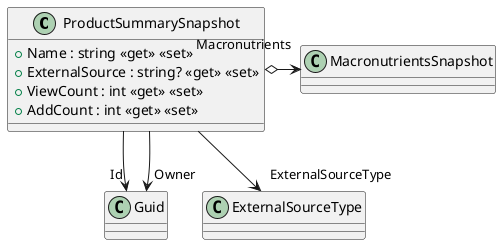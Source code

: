 @startuml
class ProductSummarySnapshot {
    + Name : string <<get>> <<set>>
    + ExternalSource : string? <<get>> <<set>>
    + ViewCount : int <<get>> <<set>>
    + AddCount : int <<get>> <<set>>
}
ProductSummarySnapshot --> "Id" Guid
ProductSummarySnapshot o-> "Macronutrients" MacronutrientsSnapshot
ProductSummarySnapshot --> "ExternalSourceType" ExternalSourceType
ProductSummarySnapshot --> "Owner" Guid
@enduml
